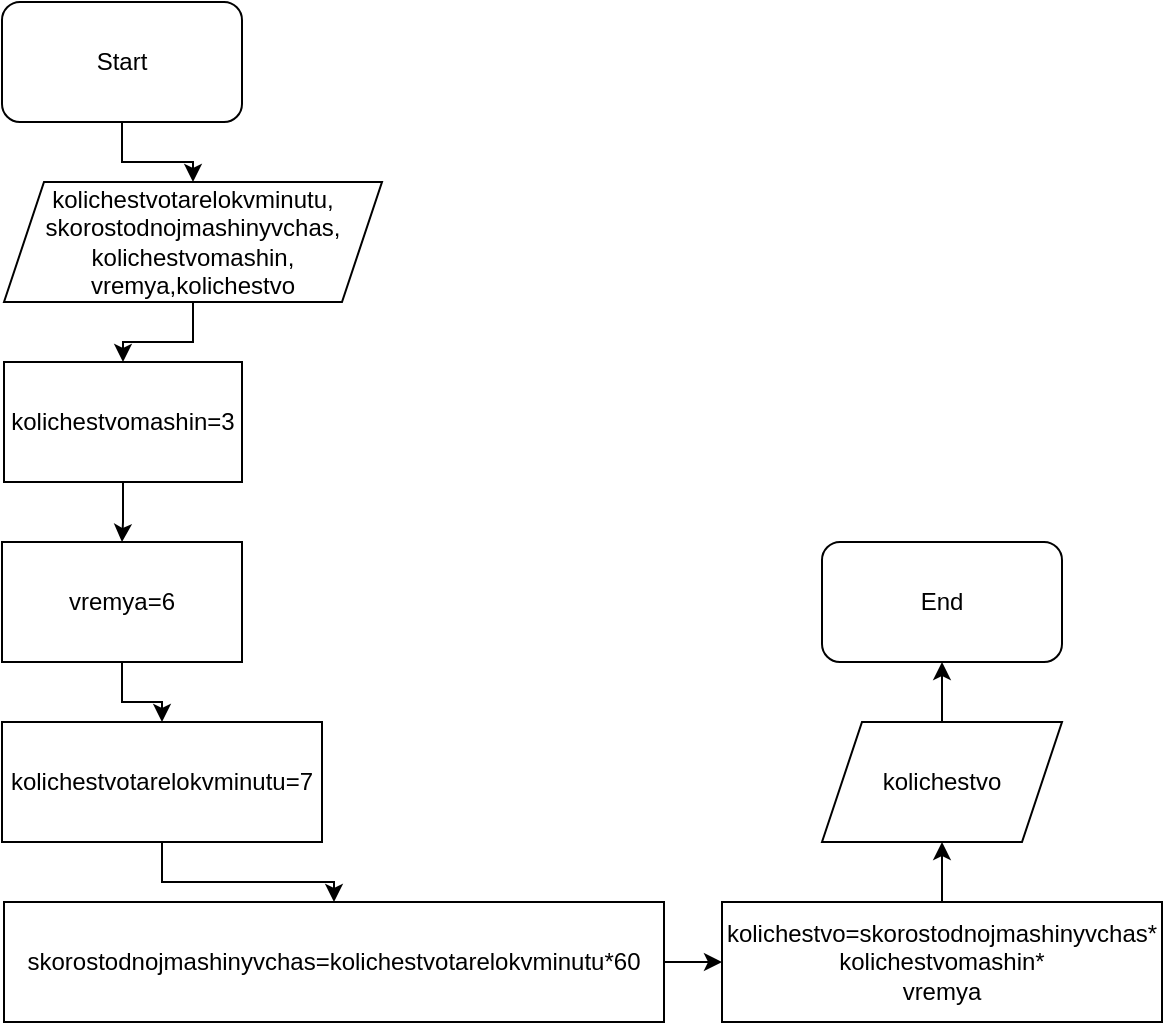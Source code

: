 <mxfile version="15.1.4" type="device"><diagram id="M-63FpLb_VKjRnm5btng" name="Page-1"><mxGraphModel dx="958" dy="619" grid="1" gridSize="10" guides="1" tooltips="1" connect="1" arrows="1" fold="1" page="1" pageScale="1" pageWidth="827" pageHeight="1169" math="0" shadow="0"><root><mxCell id="0"/><mxCell id="1" parent="0"/><mxCell id="wMApPW4Bobo16qgu2P6W-3" value="" style="edgeStyle=orthogonalEdgeStyle;rounded=0;orthogonalLoop=1;jettySize=auto;html=1;" edge="1" parent="1" source="wMApPW4Bobo16qgu2P6W-1" target="wMApPW4Bobo16qgu2P6W-2"><mxGeometry relative="1" as="geometry"/></mxCell><mxCell id="wMApPW4Bobo16qgu2P6W-1" value="Start" style="rounded=1;whiteSpace=wrap;html=1;" vertex="1" parent="1"><mxGeometry width="120" height="60" as="geometry"/></mxCell><mxCell id="wMApPW4Bobo16qgu2P6W-25" value="" style="edgeStyle=orthogonalEdgeStyle;rounded=0;orthogonalLoop=1;jettySize=auto;html=1;" edge="1" parent="1" source="wMApPW4Bobo16qgu2P6W-2" target="wMApPW4Bobo16qgu2P6W-24"><mxGeometry relative="1" as="geometry"/></mxCell><mxCell id="wMApPW4Bobo16qgu2P6W-2" value="kolichestvotarelokvminutu,&lt;br&gt;skorostodnojmashinyvchas,&lt;br&gt;kolichestvomashin,&lt;br&gt;vremya,kolichestvo" style="shape=parallelogram;perimeter=parallelogramPerimeter;whiteSpace=wrap;html=1;fixedSize=1;" vertex="1" parent="1"><mxGeometry x="1" y="90" width="189" height="60" as="geometry"/></mxCell><mxCell id="wMApPW4Bobo16qgu2P6W-28" value="" style="edgeStyle=orthogonalEdgeStyle;rounded=0;orthogonalLoop=1;jettySize=auto;html=1;" edge="1" parent="1" source="wMApPW4Bobo16qgu2P6W-24" target="wMApPW4Bobo16qgu2P6W-27"><mxGeometry relative="1" as="geometry"/></mxCell><mxCell id="wMApPW4Bobo16qgu2P6W-24" value="kolichestvomashin=3" style="whiteSpace=wrap;html=1;" vertex="1" parent="1"><mxGeometry x="1" y="180" width="119" height="60" as="geometry"/></mxCell><mxCell id="wMApPW4Bobo16qgu2P6W-30" value="" style="edgeStyle=orthogonalEdgeStyle;rounded=0;orthogonalLoop=1;jettySize=auto;html=1;" edge="1" parent="1" source="wMApPW4Bobo16qgu2P6W-27" target="wMApPW4Bobo16qgu2P6W-29"><mxGeometry relative="1" as="geometry"/></mxCell><mxCell id="wMApPW4Bobo16qgu2P6W-27" value="vremya=6" style="whiteSpace=wrap;html=1;" vertex="1" parent="1"><mxGeometry y="270" width="120" height="60" as="geometry"/></mxCell><mxCell id="wMApPW4Bobo16qgu2P6W-32" value="" style="edgeStyle=orthogonalEdgeStyle;rounded=0;orthogonalLoop=1;jettySize=auto;html=1;" edge="1" parent="1" source="wMApPW4Bobo16qgu2P6W-29" target="wMApPW4Bobo16qgu2P6W-31"><mxGeometry relative="1" as="geometry"/></mxCell><mxCell id="wMApPW4Bobo16qgu2P6W-29" value="kolichestvotarelokvminutu=7" style="whiteSpace=wrap;html=1;" vertex="1" parent="1"><mxGeometry y="360" width="160" height="60" as="geometry"/></mxCell><mxCell id="wMApPW4Bobo16qgu2P6W-40" value="" style="edgeStyle=orthogonalEdgeStyle;rounded=0;orthogonalLoop=1;jettySize=auto;html=1;" edge="1" parent="1" source="wMApPW4Bobo16qgu2P6W-31" target="wMApPW4Bobo16qgu2P6W-37"><mxGeometry relative="1" as="geometry"/></mxCell><mxCell id="wMApPW4Bobo16qgu2P6W-31" value="skorostodnojmashinyvchas=kolichestvotarelokvminutu*60" style="whiteSpace=wrap;html=1;" vertex="1" parent="1"><mxGeometry x="1" y="450" width="330" height="60" as="geometry"/></mxCell><mxCell id="wMApPW4Bobo16qgu2P6W-36" value="" style="edgeStyle=orthogonalEdgeStyle;rounded=0;orthogonalLoop=1;jettySize=auto;html=1;" edge="1" parent="1" source="wMApPW4Bobo16qgu2P6W-33" target="wMApPW4Bobo16qgu2P6W-35"><mxGeometry relative="1" as="geometry"/></mxCell><mxCell id="wMApPW4Bobo16qgu2P6W-33" value="kolichestvo" style="shape=parallelogram;perimeter=parallelogramPerimeter;whiteSpace=wrap;html=1;fixedSize=1;" vertex="1" parent="1"><mxGeometry x="410" y="360" width="120" height="60" as="geometry"/></mxCell><mxCell id="wMApPW4Bobo16qgu2P6W-35" value="End" style="rounded=1;whiteSpace=wrap;html=1;" vertex="1" parent="1"><mxGeometry x="410" y="270" width="120" height="60" as="geometry"/></mxCell><mxCell id="wMApPW4Bobo16qgu2P6W-39" value="" style="edgeStyle=orthogonalEdgeStyle;rounded=0;orthogonalLoop=1;jettySize=auto;html=1;" edge="1" parent="1" source="wMApPW4Bobo16qgu2P6W-37" target="wMApPW4Bobo16qgu2P6W-33"><mxGeometry relative="1" as="geometry"/></mxCell><mxCell id="wMApPW4Bobo16qgu2P6W-37" value="kolichestvo=skorostodnojmashinyvchas*&lt;br&gt;kolichestvomashin*&lt;br&gt;vremya" style="rounded=0;whiteSpace=wrap;html=1;" vertex="1" parent="1"><mxGeometry x="360" y="450" width="220" height="60" as="geometry"/></mxCell></root></mxGraphModel></diagram></mxfile>